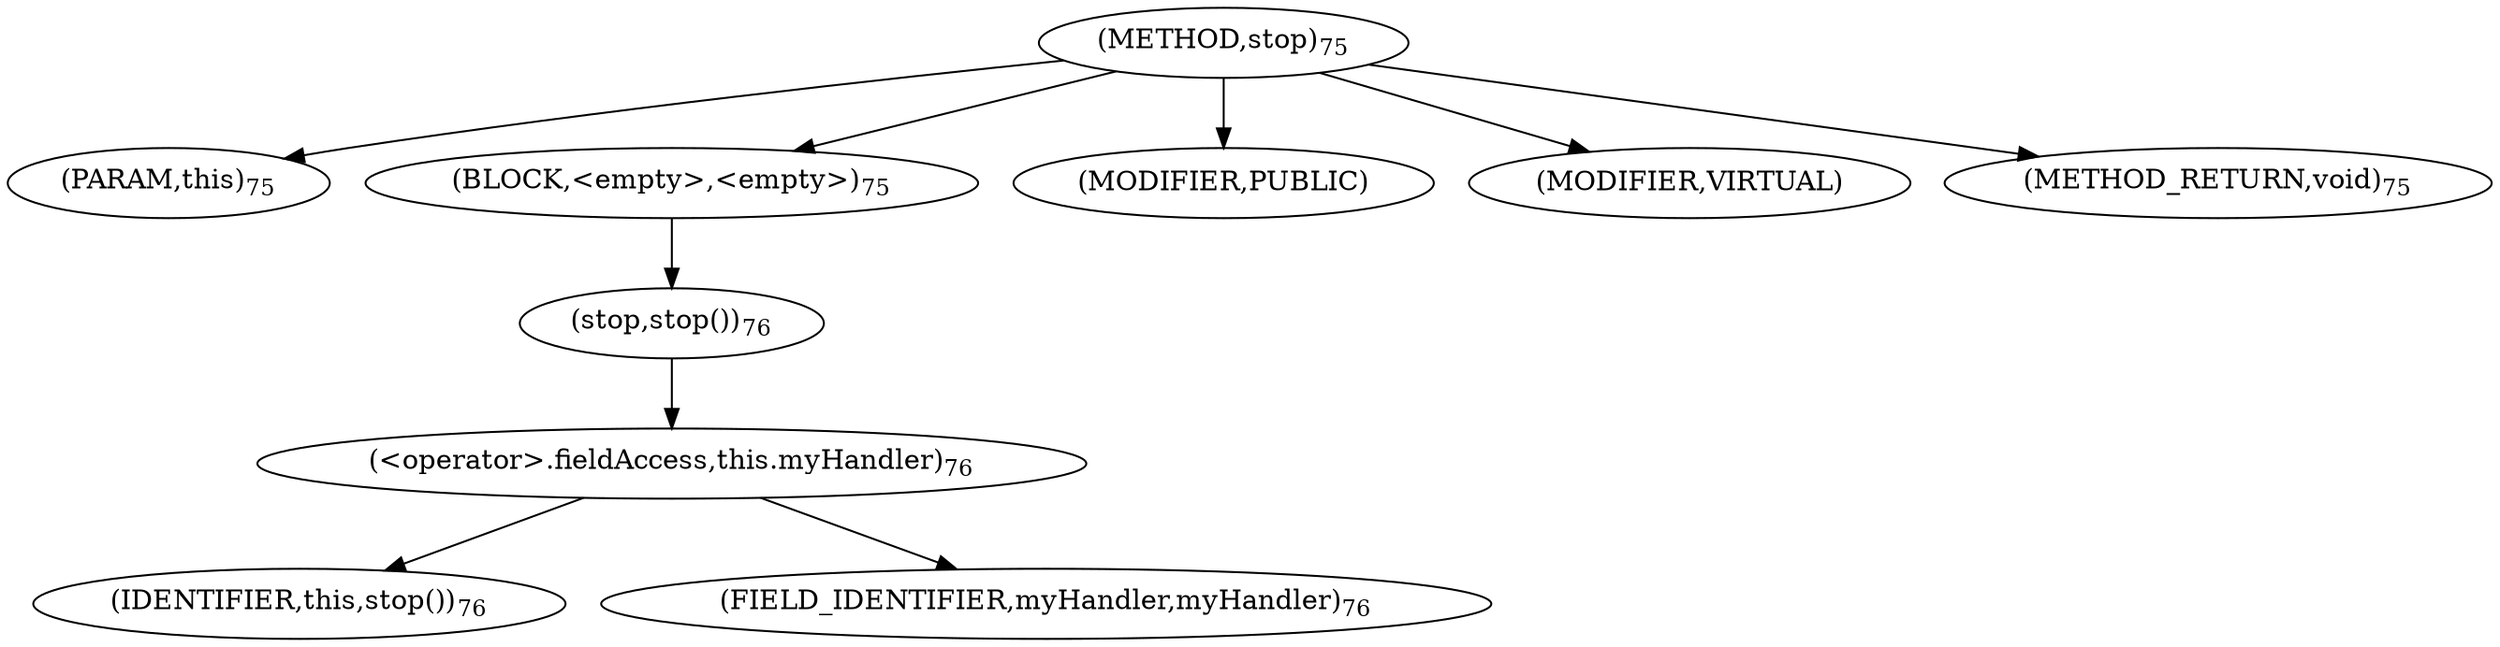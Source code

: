 digraph "stop" {  
"166" [label = <(METHOD,stop)<SUB>75</SUB>> ]
"167" [label = <(PARAM,this)<SUB>75</SUB>> ]
"168" [label = <(BLOCK,&lt;empty&gt;,&lt;empty&gt;)<SUB>75</SUB>> ]
"169" [label = <(stop,stop())<SUB>76</SUB>> ]
"170" [label = <(&lt;operator&gt;.fieldAccess,this.myHandler)<SUB>76</SUB>> ]
"171" [label = <(IDENTIFIER,this,stop())<SUB>76</SUB>> ]
"172" [label = <(FIELD_IDENTIFIER,myHandler,myHandler)<SUB>76</SUB>> ]
"173" [label = <(MODIFIER,PUBLIC)> ]
"174" [label = <(MODIFIER,VIRTUAL)> ]
"175" [label = <(METHOD_RETURN,void)<SUB>75</SUB>> ]
  "166" -> "167" 
  "166" -> "168" 
  "166" -> "173" 
  "166" -> "174" 
  "166" -> "175" 
  "168" -> "169" 
  "169" -> "170" 
  "170" -> "171" 
  "170" -> "172" 
}
